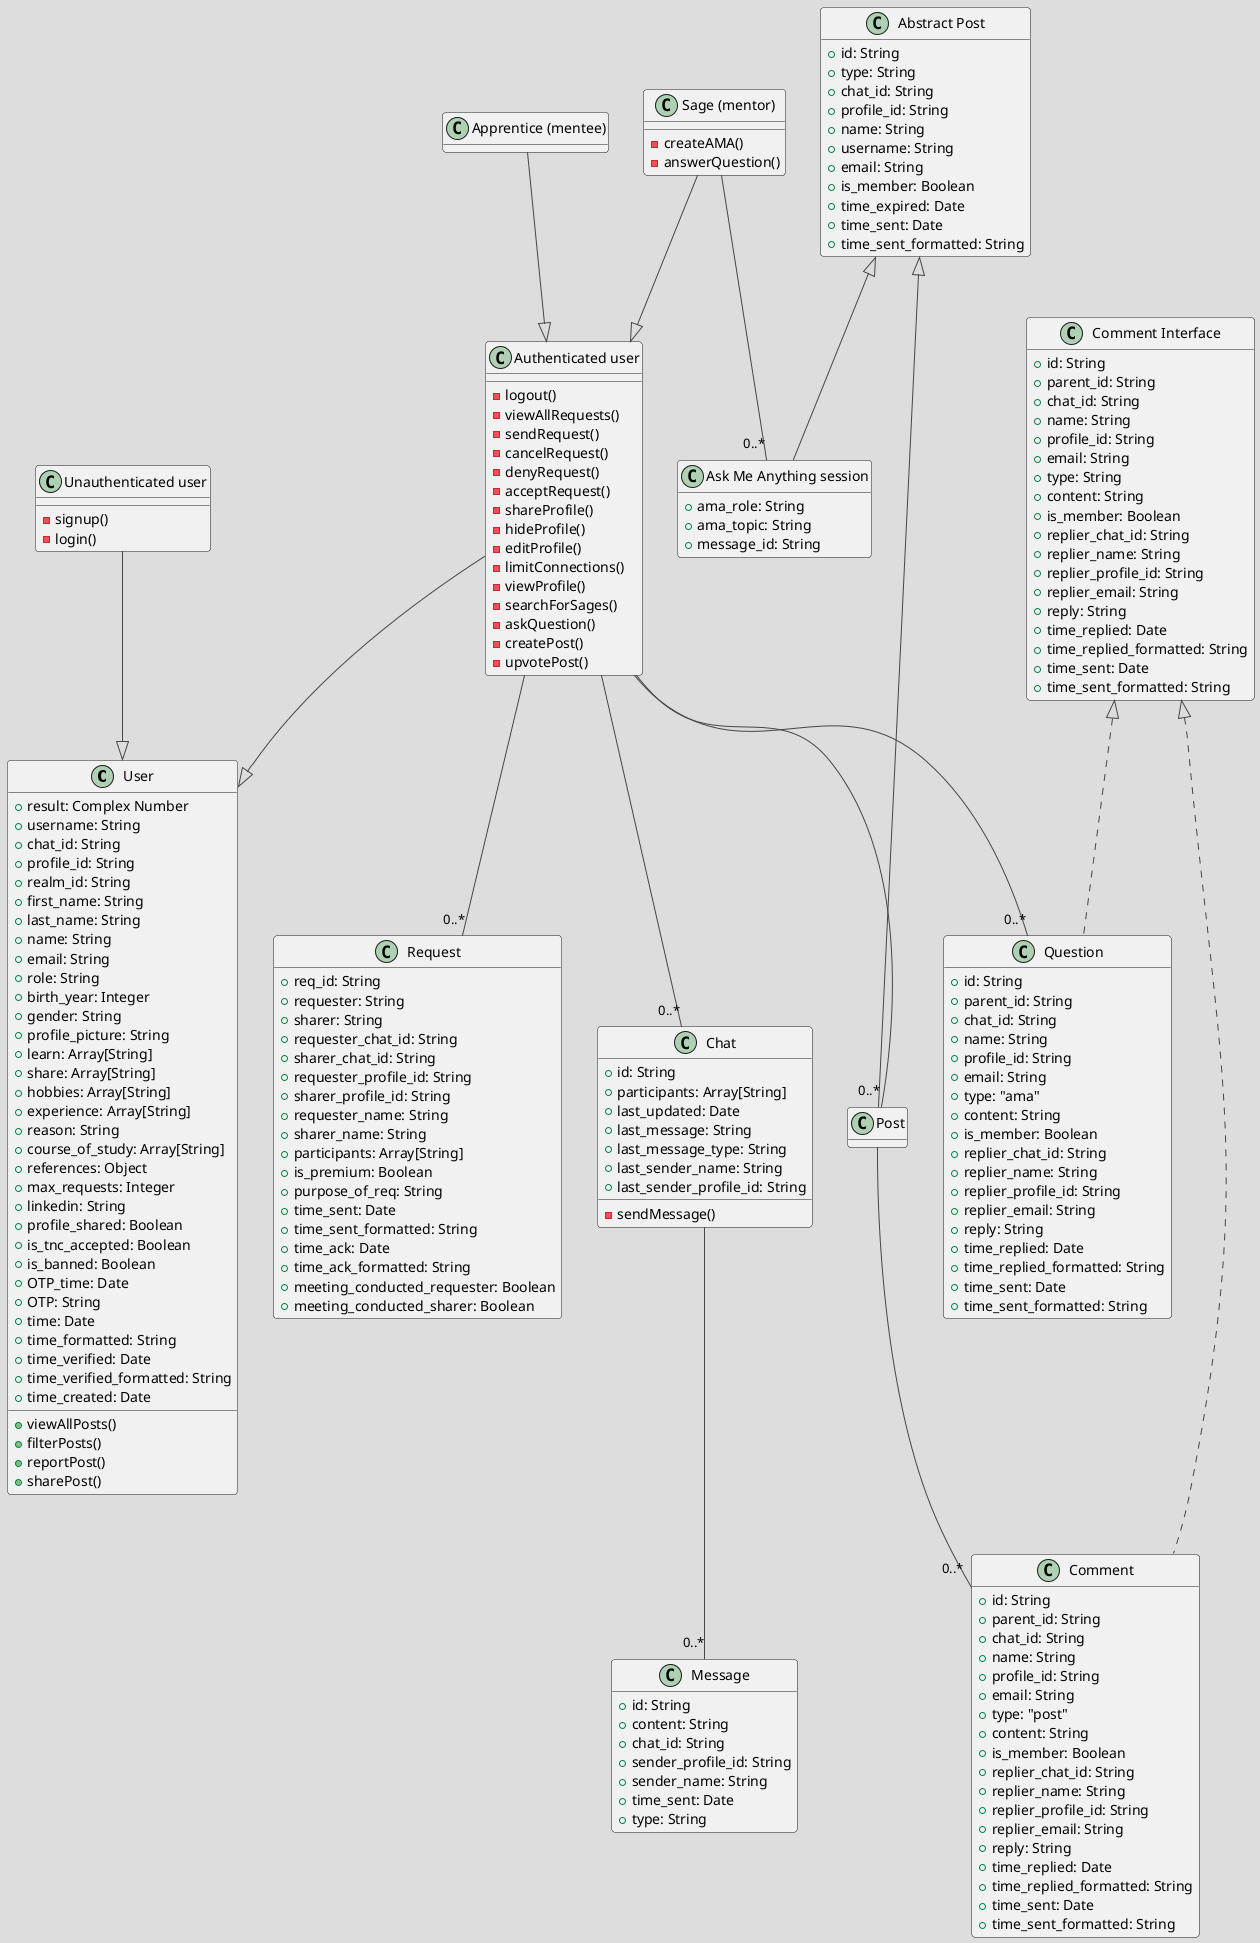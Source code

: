 @startuml sage_use_cases
hide empty methods
!theme toy

class "User" as user {
    + result: Complex Number
    + username: String
    + chat_id: String
    + profile_id: String
    + realm_id: String
    + first_name: String
    + last_name: String
    + name: String
    + email: String
    + role: String
    + birth_year: Integer
    + gender: String
    + profile_picture: String
    + learn: Array[String]
    + share: Array[String]
    + hobbies: Array[String]
    + experience: Array[String]
    + reason: String
    + course_of_study: Array[String]
    + references: Object
    + max_requests: Integer
    + linkedin: String
    + profile_shared: Boolean
    + is_tnc_accepted: Boolean
    + is_banned: Boolean
    + OTP_time: Date
    + OTP: String
    + time: Date
    + time_formatted: String
    + time_verified: Date
    + time_verified_formatted: String
    + time_created: Date

    + viewAllPosts()
    + filterPosts()
    + reportPost()
    + sharePost()




    

    

}

class "Unauthenticated user" as notLoggedIn {
    - signup()
    - login()


}

class "Authenticated user" as loggedIn {
    - logout()
    - viewAllRequests()
    - sendRequest()
    - cancelRequest()
    - denyRequest()
    - acceptRequest()
    - shareProfile()
    - hideProfile()
    - editProfile()
    - limitConnections()
    - viewProfile()
    - searchForSages()
    - askQuestion()
    - createPost()
    - upvotePost()

}


class "Apprentice (mentee)" as apprentice {

}
class "Sage (mentor)" as sage {
    - createAMA()
    - answerQuestion()
}



class "Request" as request {
    + req_id: String
    + requester: String
    + sharer: String
    + requester_chat_id: String
    + sharer_chat_id: String
    + requester_profile_id: String
    + sharer_profile_id: String
    + requester_name: String
    + sharer_name: String
    + participants: Array[String]
    + is_premium: Boolean  
    + purpose_of_req: String
    + time_sent: Date
    + time_sent_formatted: String
    + time_ack: Date
    + time_ack_formatted: String
    + meeting_conducted_requester: Boolean
    + meeting_conducted_sharer: Boolean
}

class "Message" as message {
    + id: String
    + content: String
    + chat_id: String
    + sender_profile_id: String
    + sender_name: String
    + time_sent: Date
    + type: String

}

class "Chat" as chat {
    + id: String
    + participants: Array[String]
    + last_updated: Date
    + last_message: String
    + last_message_type: String
    + last_sender_name: String
    + last_sender_profile_id: String

    - sendMessage()
}

' Implemented as an abstract class because "Ask Me Anything" sessions & posts are closely related
class "Abstract Post" as abstractPost {
    + id: String
    + type: String
    + chat_id: String
    + profile_id: String
    + name: String
    + username: String
    + email: String
    + is_member: Boolean
    + time_expired: Date
    + time_sent: Date
    + time_sent_formatted: String
}

class "Post" as post extends abstractPost {
}

class "Ask Me Anything session" as ama extends abstractPost {
    + ama_role: String
    + ama_topic: String
    + message_id: String
}

' Implemented as an interface because comment & question classes are unrelated
class "Comment Interface" as commentInterface {
    + id: String
    + parent_id: String
    + chat_id: String
    + name: String
    + profile_id: String
    + email: String
    + type: String
    + content: String
    + is_member: Boolean
    + replier_chat_id: String
    + replier_name: String
    + replier_profile_id: String
    + replier_email: String
    + reply: String
    + time_replied: Date
    + time_replied_formatted: String
    + time_sent: Date
    + time_sent_formatted: String

}

class "Comment"  as comment implements commentInterface {
    + id: String
    + parent_id: String
    + chat_id: String
    + name: String
    + profile_id: String
    + email: String
    + type: "post"
    + content: String
    + is_member: Boolean
    + replier_chat_id: String
    + replier_name: String
    + replier_profile_id: String
    + replier_email: String
    + reply: String
    + time_replied: Date
    + time_replied_formatted: String
    + time_sent: Date
    + time_sent_formatted: String

}

class "Question" as question implements commentInterface {
    + id: String
    + parent_id: String
    + chat_id: String
    + name: String
    + profile_id: String
    + email: String
    + type: "ama"
    + content: String
    + is_member: Boolean
    + replier_chat_id: String
    + replier_name: String
    + replier_profile_id: String
    + replier_email: String
    + reply: String
    + time_replied: Date
    + time_replied_formatted: String
    + time_sent: Date
    + time_sent_formatted: String

}





' Authentication relationships
notLoggedIn --|> user
loggedIn --|> user
apprentice --|> loggedIn
sage --|> loggedIn

' Relationships for post | comment | question are found at their respective classes

loggedIn -- "0..*" request
loggedIn -- "0..*" question
loggedIn -- "0..*" post
post -- "0..*" comment
loggedIn -- "0..*" chat
chat -- "0..*" message
sage -- "0..*" ama


@enduml